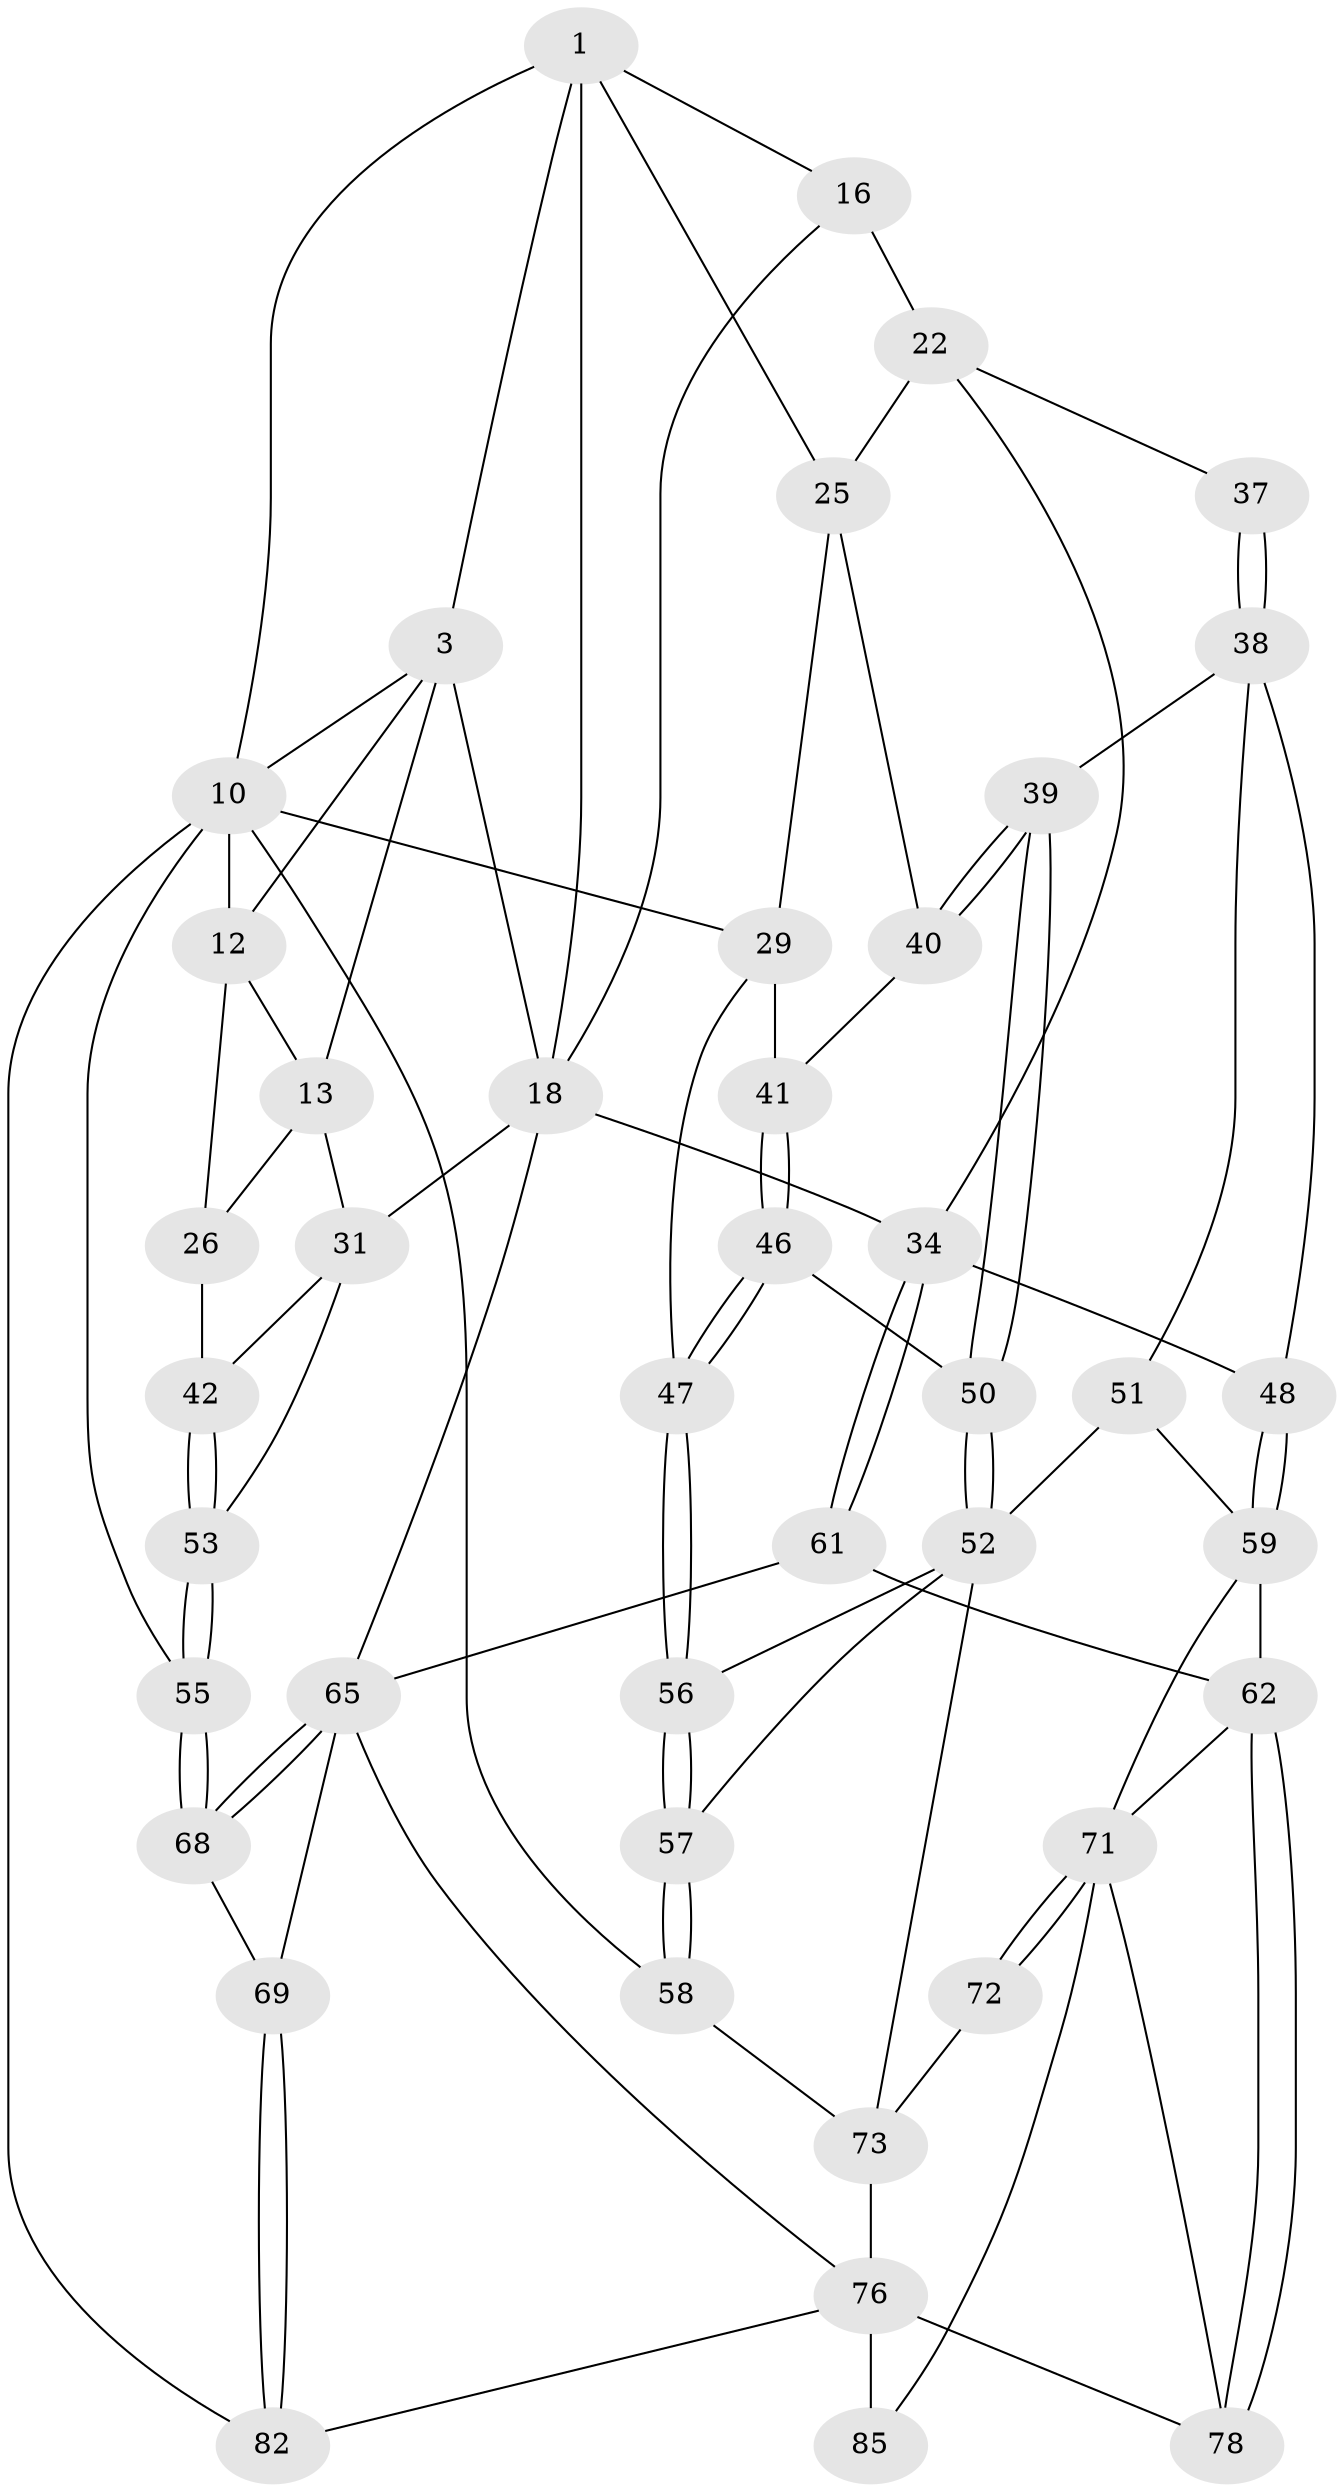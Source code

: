 // original degree distribution, {3: 0.023255813953488372, 4: 0.26744186046511625, 5: 0.46511627906976744, 6: 0.2441860465116279}
// Generated by graph-tools (version 1.1) at 2025/17/03/09/25 04:17:05]
// undirected, 43 vertices, 96 edges
graph export_dot {
graph [start="1"]
  node [color=gray90,style=filled];
  1 [pos="+0.41898740805299844+0.03386285691307468",super="+2+6"];
  3 [pos="+0.6097559026834639+0",super="+14+4"];
  10 [pos="+1+0",super="+11+54"];
  12 [pos="+0.8474217949951692+0.09690753589909945",super="+21"];
  13 [pos="+0.8348100862729415+0.11845502054147129",super="+27"];
  16 [pos="+0.4772059577804122+0.10157302069477411",super="+17+20"];
  18 [pos="+0.664606592519066+0.25322190790256044",super="+19+32"];
  22 [pos="+0.4356274290207059+0.2605665849184262",super="+23"];
  25 [pos="+0.1919304121328727+0.2136612323474499",super="+28"];
  26 [pos="+1+0.16475736561249407"];
  29 [pos="+0+0.23028455099268882",super="+30"];
  31 [pos="+0.8690462027082019+0.3362454082644527",super="+43"];
  34 [pos="+0.5990843105212659+0.5007922862077064",super="+35"];
  37 [pos="+0.23491989237280866+0.4041006846221521"];
  38 [pos="+0.23408165134744371+0.40692935570026106",super="+49"];
  39 [pos="+0.13400597281560234+0.4541415463402806"];
  40 [pos="+0.10740613684243362+0.4410394732564714"];
  41 [pos="+0.04932451426723434+0.43556481613326026"];
  42 [pos="+1+0.27076231758374847"];
  46 [pos="+0+0.4865225352893821"];
  47 [pos="+0+0.4971183759401537"];
  48 [pos="+0.2933673584230618+0.5058201956760816"];
  50 [pos="+0.10332282201805756+0.5450580965370375"];
  51 [pos="+0.19615864940403996+0.6078528724109884"];
  52 [pos="+0.10987733010491126+0.6124423944010661",super="+64"];
  53 [pos="+1+0.6258407062186152"];
  55 [pos="+1+0.7434073362936319"];
  56 [pos="+0+0.6699730101171476"];
  57 [pos="+0+0.9679099285951597"];
  58 [pos="+0+1"];
  59 [pos="+0.34628205356926267+0.5640529270790186",super="+60"];
  61 [pos="+0.5817395217846848+0.5513718054149553"];
  62 [pos="+0.5759924923975984+0.5562196291705446",super="+63"];
  65 [pos="+0.8513468901041291+0.6241657777142583",super="+66"];
  68 [pos="+0.908602962919539+0.7095864746148108"];
  69 [pos="+0.8330042181752942+0.774547683296177",super="+70"];
  71 [pos="+0.2806310273496228+0.7108517652291731",super="+79"];
  72 [pos="+0.18803692534943856+0.8241669011235114"];
  73 [pos="+0.17316525465285834+0.8265038305059087",super="+84"];
  76 [pos="+0.6511784705021896+0.9416195299171926",super="+77+83"];
  78 [pos="+0.5877881310329421+0.8854271017731064"];
  82 [pos="+1+1"];
  85 [pos="+0.3473579467605139+0.9436423345503782"];
  1 -- 16 [weight=2];
  1 -- 18;
  1 -- 3 [weight=2];
  1 -- 25;
  1 -- 10;
  3 -- 18;
  3 -- 13;
  3 -- 10;
  3 -- 12;
  10 -- 58 [weight=2];
  10 -- 12;
  10 -- 29;
  10 -- 82;
  10 -- 55;
  12 -- 13;
  12 -- 26;
  13 -- 26;
  13 -- 31;
  16 -- 22 [weight=2];
  16 -- 18;
  18 -- 65;
  18 -- 34;
  18 -- 31 [weight=2];
  22 -- 25;
  22 -- 37 [weight=2];
  22 -- 34;
  25 -- 40;
  25 -- 29;
  26 -- 42;
  29 -- 41;
  29 -- 47;
  31 -- 42;
  31 -- 53;
  34 -- 61;
  34 -- 61;
  34 -- 48;
  37 -- 38;
  37 -- 38;
  38 -- 39;
  38 -- 48;
  38 -- 51;
  39 -- 40;
  39 -- 40;
  39 -- 50;
  39 -- 50;
  40 -- 41;
  41 -- 46;
  41 -- 46;
  42 -- 53;
  42 -- 53;
  46 -- 47;
  46 -- 47;
  46 -- 50;
  47 -- 56;
  47 -- 56;
  48 -- 59;
  48 -- 59;
  50 -- 52;
  50 -- 52;
  51 -- 52;
  51 -- 59;
  52 -- 56;
  52 -- 57;
  52 -- 73;
  53 -- 55;
  53 -- 55;
  55 -- 68;
  55 -- 68;
  56 -- 57;
  56 -- 57;
  57 -- 58;
  57 -- 58;
  58 -- 73;
  59 -- 62;
  59 -- 71;
  61 -- 62;
  61 -- 65;
  62 -- 78;
  62 -- 78;
  62 -- 71;
  65 -- 68;
  65 -- 68;
  65 -- 69 [weight=2];
  65 -- 76;
  68 -- 69;
  69 -- 82;
  69 -- 82;
  71 -- 72 [weight=2];
  71 -- 72;
  71 -- 85;
  71 -- 78;
  72 -- 73;
  73 -- 76;
  76 -- 85 [weight=2];
  76 -- 78;
  76 -- 82;
}
